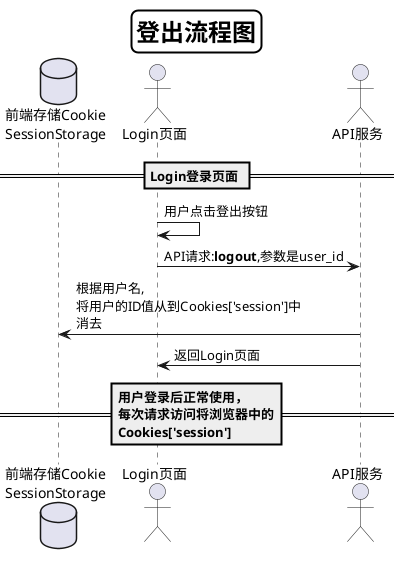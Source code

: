 @startuml
skinparam titleBorderRoundCorner 15
skinparam titleBorderThickness 2
skinparam titleBorderColor #Black
skinparam titleFontSize 24
Title 登出流程图

database "前端存储Cookie\nSessionStorage" as 前端存储
actor Login页面
actor API服务

== Login登录页面 ==
Login页面->Login页面:用户点击登出按钮
Login页面->API服务:API请求:<b>logout</b>,参数是user_id
API服务->前端存储:根据用户名,\n将用户的ID值从到Cookies['session']中\n消去
API服务->Login页面:返回Login页面
== 用户登录后正常使用，\n每次请求访问将浏览器中的\nCookies['session']==

@enduml